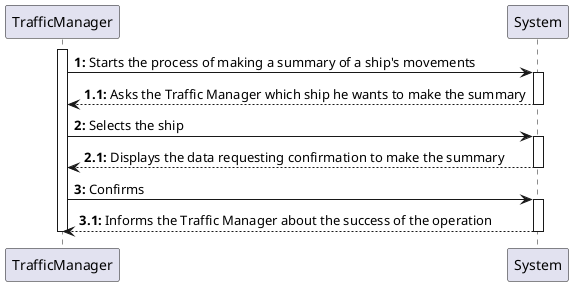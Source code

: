 @startuml

activate TrafficManager

TrafficManager -> System: **1:** Starts the process of making a summary of a ship's movements

activate System

System --> TrafficManager: **1.1:** Asks the Traffic Manager which ship he wants to make the summary 

deactivate System

TrafficManager -> System: **2:** Selects the ship

activate System

System --> TrafficManager: **2.1:** Displays the data requesting confirmation to make the summary

deactivate System

TrafficManager -> System: **3:** Confirms

activate System

System --> TrafficManager: **3.1:** Informs the Traffic Manager about the success of the operation

deactivate System

deactivate TrafficManager

@enduml
